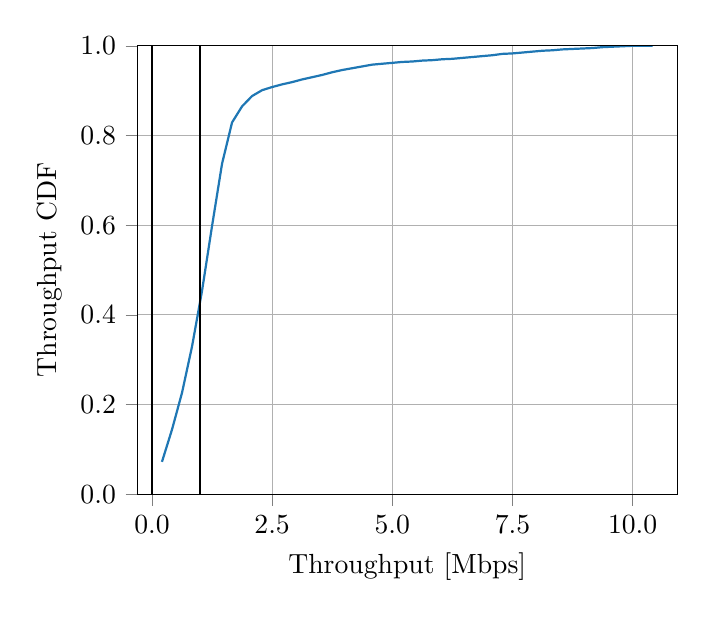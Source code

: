 % This file was created by matplotlib2tikz v0.6.18.
\begin{tikzpicture}

\definecolor{color0}{rgb}{0.122,0.467,0.706}

\begin{axis}[
tick align=outside,
tick pos=left,
x grid style={white!69.02!black},
xlabel={Throughput [Mbps]},
xmajorgrids,
xmin=-0.302, xmax=10.925,
xtick={-2.5,0,2.5,5,7.5,10,12.5},
xticklabels={$-2.5$,$0.0$,$2.5$,$5.0$,$7.5$,$10.0$,$12.5$},
y grid style={white!69.02!black},
ylabel={Throughput CDF},
ymajorgrids,
ymin=0, ymax=1,
ytick={0,0.2,0.4,0.6,0.8,1},
yticklabels={$0.0$,$0.2$,$0.4$,$0.6$,$0.8$,$1.0$}
]
\addplot [thick, color0, forget plot]
table [row sep=\\]{%
0.208	0.072 \\
0.417	0.144 \\
0.625	0.226 \\
0.833	0.329 \\
1.041	0.453 \\
1.25	0.598 \\
1.458	0.737 \\
1.666	0.829 \\
1.875	0.865 \\
2.083	0.888 \\
2.291	0.901 \\
2.499	0.908 \\
2.708	0.914 \\
2.916	0.919 \\
3.124	0.925 \\
3.333	0.93 \\
3.541	0.935 \\
3.749	0.941 \\
3.957	0.946 \\
4.166	0.95 \\
4.374	0.954 \\
4.582	0.958 \\
4.791	0.96 \\
4.999	0.962 \\
5.207	0.964 \\
5.415	0.965 \\
5.624	0.967 \\
5.832	0.968 \\
6.04	0.97 \\
6.249	0.971 \\
6.457	0.973 \\
6.665	0.975 \\
6.873	0.977 \\
7.082	0.979 \\
7.29	0.982 \\
7.498	0.983 \\
7.707	0.985 \\
7.915	0.987 \\
8.123	0.989 \\
8.331	0.99 \\
8.54	0.992 \\
8.748	0.993 \\
8.956	0.994 \\
9.165	0.995 \\
9.373	0.997 \\
9.581	0.998 \\
9.789	0.999 \\
9.998	1.0 \\
10.206	1.0 \\
10.414	1 \\
};
\path [draw=black, fill opacity=0] (axis cs:0,0)
--(axis cs:0,1);

\path [draw=black, fill opacity=0] (axis cs:1,0)
--(axis cs:1,1);

\path [draw=black, fill opacity=0] (axis cs:-0.302,0)
--(axis cs:10.925,0);

\path [draw=black, fill opacity=0] (axis cs:-0.302,1)
--(axis cs:10.925,1);

\end{axis}

\end{tikzpicture}